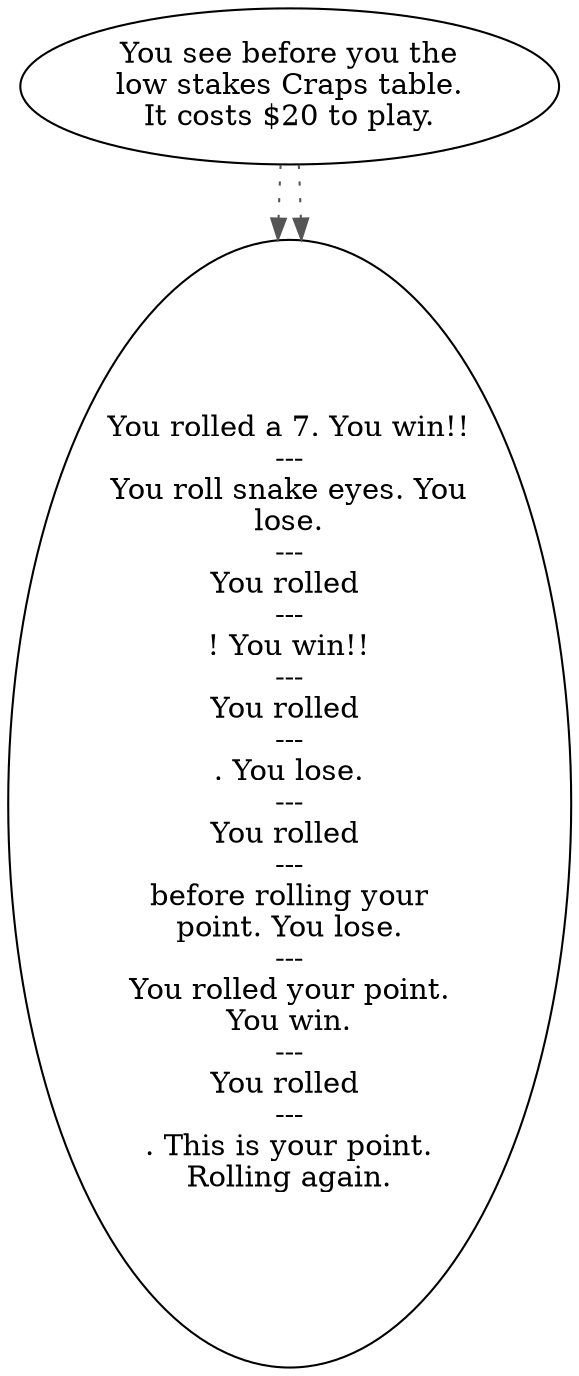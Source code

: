 digraph LOWCRAPS {
  "start" [style=filled       fillcolor="#FFFFFF"       color="#000000"]
  "start" -> "point_run" [style=dotted color="#555555"]
  "start" -> "point_run" [style=dotted color="#555555"]
  "start" [label="You see before you the\nlow stakes Craps table.\nIt costs $20 to play."]
  "point_run" [style=filled       fillcolor="#FFFFFF"       color="#000000"]
  "point_run" [label="You rolled a 7. You win!!\n---\nYou roll snake eyes. You\nlose.\n---\nYou rolled \n---\n! You win!!\n---\nYou rolled \n---\n. You lose.\n---\nYou rolled \n---\nbefore rolling your\npoint. You lose.\n---\nYou rolled your point.\nYou win.\n---\nYou rolled \n---\n. This is your point.\nRolling again."]
}